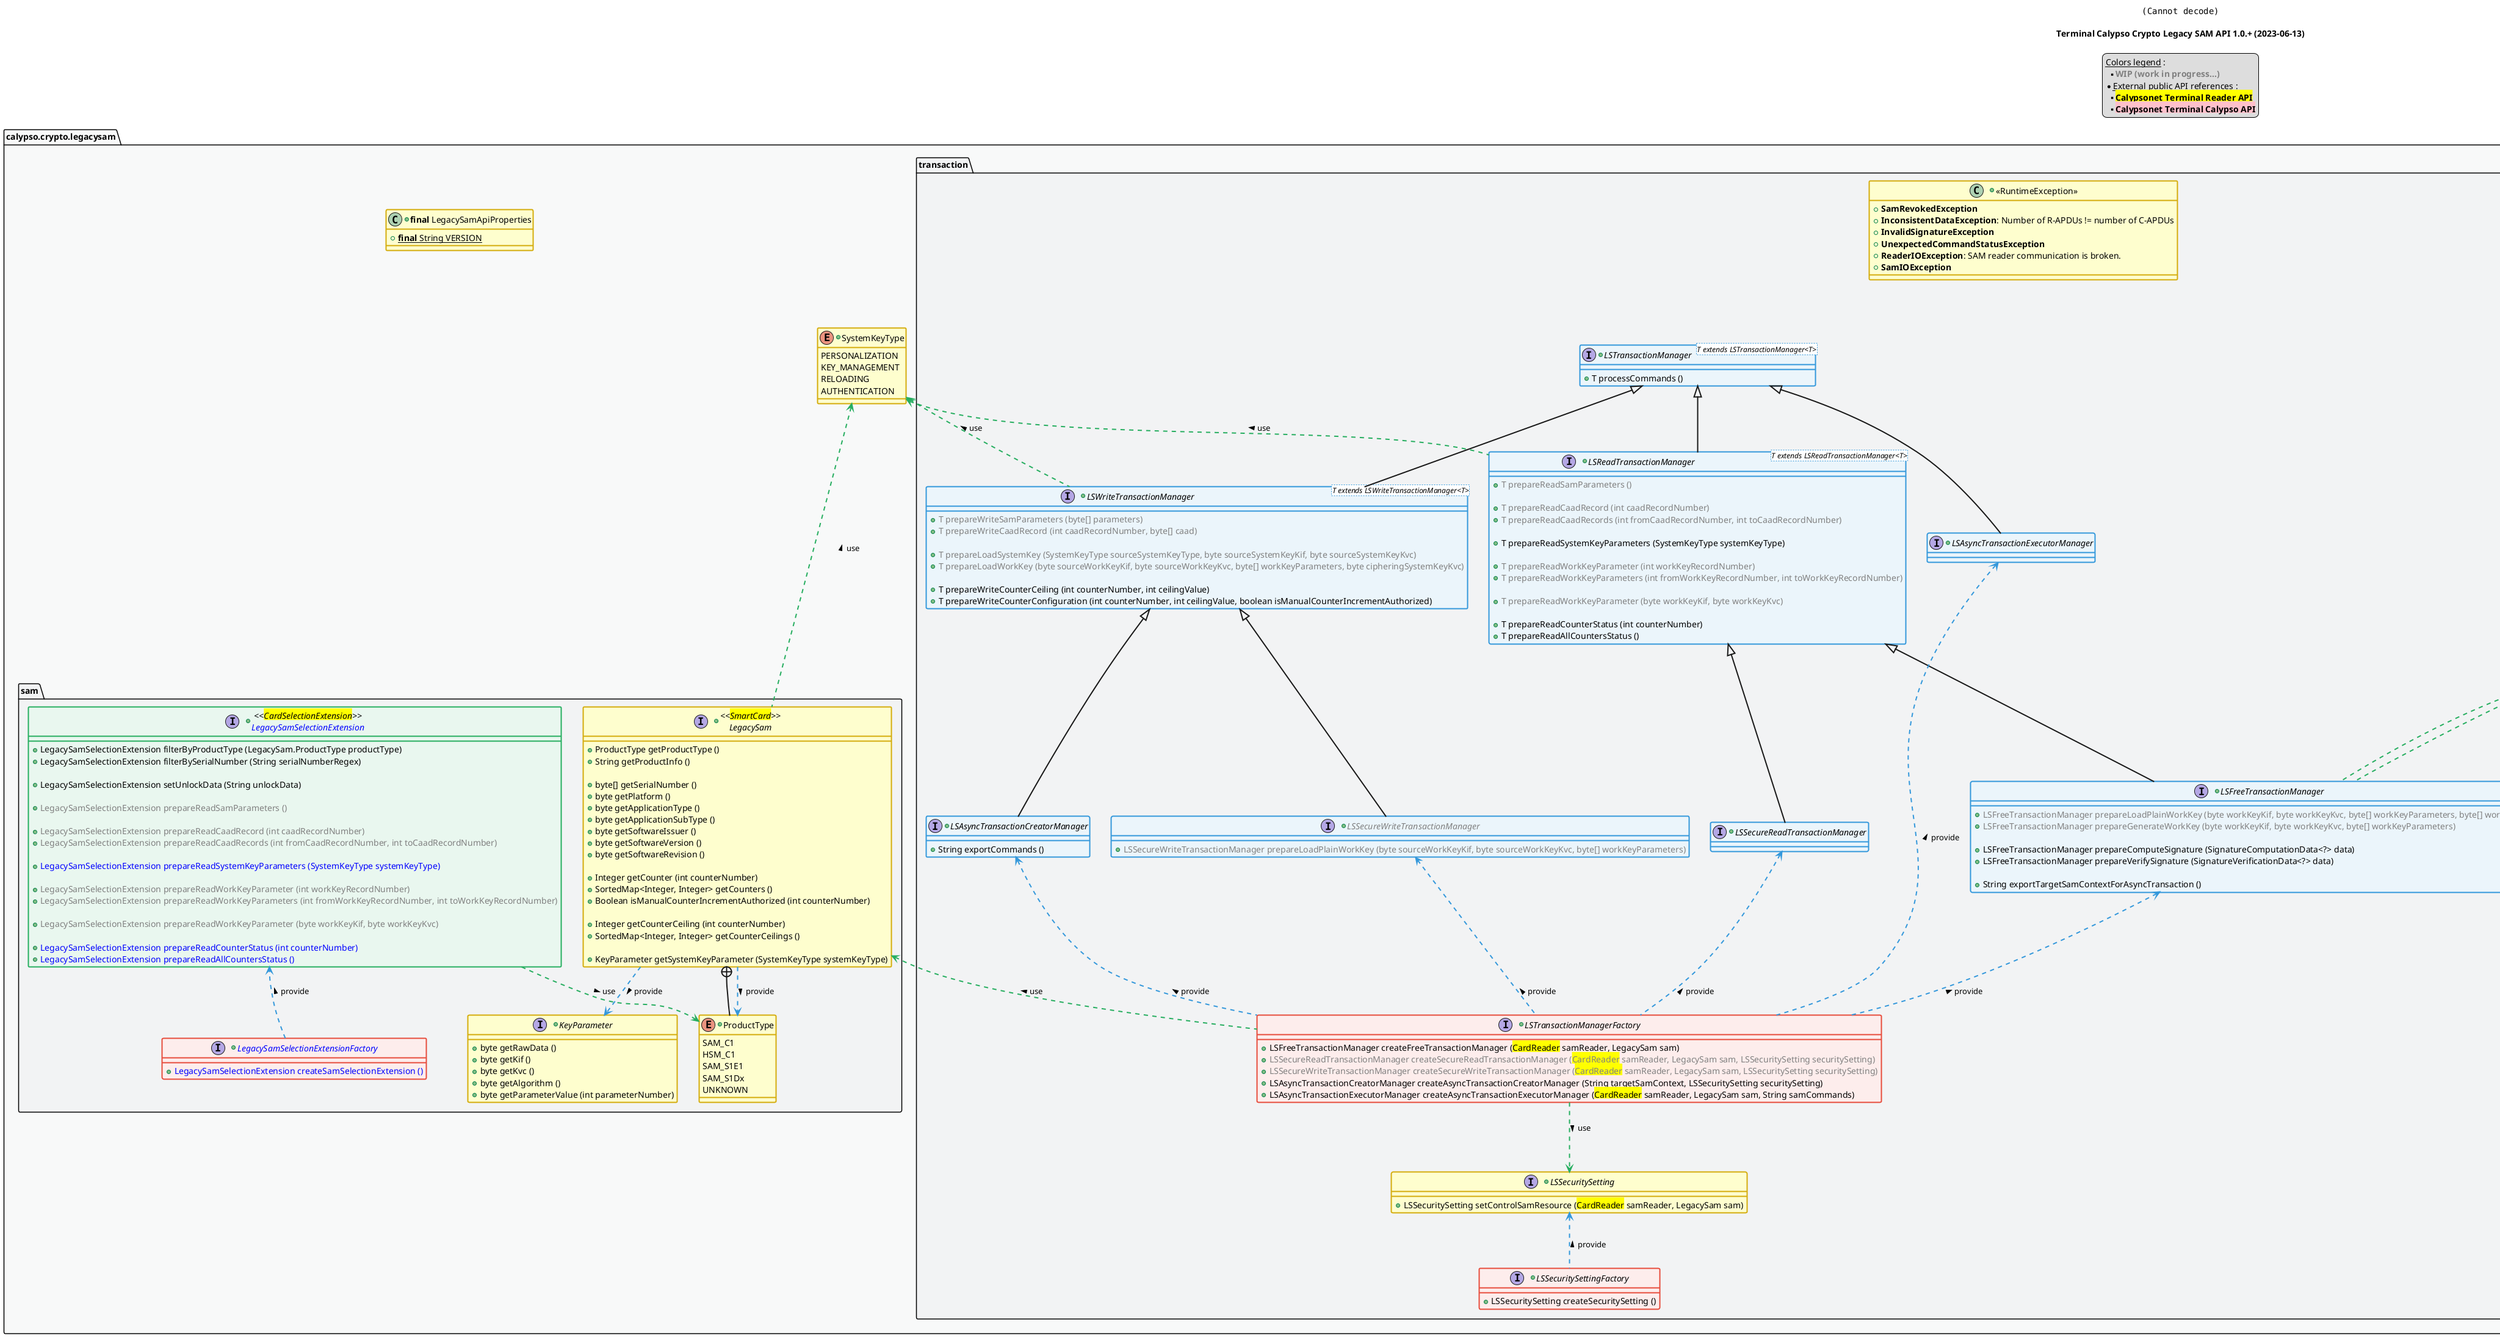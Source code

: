 @startuml
title
    <img:../assets/logo.png>

    Terminal Calypso Crypto Legacy SAM API 1.0.+ (2023-06-13)
end title

' == THEME ==

'Couleurs issues de : https://htmlcolorcodes.com/fr/tableau-de-couleur/tableau-de-couleur-design-plat/
!define C_GREY1 F8F9F9
!define C_GREY2 F2F3F4
!define C_GREY3 E5E7E9
!define C_GREY4 D7DBDD
!define C_GREY5 CACFD2
!define C_GREY6 BDC3C7
!define C_LINK 3498DB
!define C_USE 27AE60

' -- Styles that don't work with new version of plantuml --
skinparam stereotypeABorderColor #A9DCDF
skinparam stereotypeIBorderColor #B4A7E5
skinparam stereotypeCBorderColor #ADD1B2
skinparam stereotypeEBorderColor #EB93DF
' -- END --

skinparam ClassBorderThickness 2
skinparam ArrowThickness 2

' Yellow
skinparam ClassBackgroundColor #FEFECE
skinparam ClassBorderColor #D4AC0D
' Red
skinparam ClassBackgroundColor<<red>> #FDEDEC
skinparam ClassBorderColor<<red>> #E74C3C
hide <<red>> stereotype
' Purple
skinparam ClassBackgroundColor<<purple>> #F4ECF7
skinparam ClassBorderColor<<purple>> #8E44AD
hide <<purple>> stereotype
' blue
skinparam ClassBackgroundColor<<blue>> #EBF5FB
skinparam ClassBorderColor<<blue>> #3498DB
hide <<blue>> stereotype
' Green
skinparam ClassBackgroundColor<<green>> #E9F7EF
skinparam ClassBorderColor<<green>> #27AE60
hide <<green>> stereotype
' Grey
skinparam ClassBackgroundColor<<grey>> #EAECEE
skinparam ClassBorderColor<<grey>> #2C3E50
hide <<grey>> stereotype

' == CONTENT ==

legend top
    __Colors legend__ :
    ** <color:grey>**WIP (work in progress...)**</color>
    * __External public API references__ :
    ** <back:yellow>**Calypsonet Terminal Reader API**</back>
    ** <back:pink>**Calypsonet Terminal Calypso API**</back>
end legend

package "calypso.crypto.legacysam" as legacysam {

+class "**final** LegacySamApiProperties" as ApiProperties {
    +{static} **final** String VERSION
}
package "transaction" as transaction {
    +interface LSTransactionManagerFactory {
        +LSFreeTransactionManager createFreeTransactionManager (<back:yellow>CardReader</back> samReader, LegacySam sam)
        +<color:grey>LSSecureReadTransactionManager createSecureReadTransactionManager (<back:yellow>CardReader</back> samReader, LegacySam sam, LSSecuritySetting securitySetting)
        +<color:grey>LSSecureWriteTransactionManager createSecureWriteTransactionManager (<back:yellow>CardReader</back> samReader, LegacySam sam, LSSecuritySetting securitySetting)
        +LSAsyncTransactionCreatorManager createAsyncTransactionCreatorManager (String targetSamContext, LSSecuritySetting securitySetting)
        +LSAsyncTransactionExecutorManager createAsyncTransactionExecutorManager (<back:yellow>CardReader</back> samReader, LegacySam sam, String samCommands)
    }
    +interface LSTransactionManager<T extends LSTransactionManager<T>> {
        +T processCommands ()
    }
    +interface LSReadTransactionManager<T extends LSReadTransactionManager<T>> extends LSTransactionManager {
        +<color:grey>T prepareReadSamParameters ()

        +<color:grey>T prepareReadCaadRecord (int caadRecordNumber)
        +<color:grey>T prepareReadCaadRecords (int fromCaadRecordNumber, int toCaadRecordNumber)

        +T prepareReadSystemKeyParameters (SystemKeyType systemKeyType)

        +<color:grey>T prepareReadWorkKeyParameter (int workKeyRecordNumber)
        +<color:grey>T prepareReadWorkKeyParameters (int fromWorkKeyRecordNumber, int toWorkKeyRecordNumber)

        +<color:grey>T prepareReadWorkKeyParameter (byte workKeyKif, byte workKeyKvc)

        +T prepareReadCounterStatus (int counterNumber)
        +T prepareReadAllCountersStatus ()
    }
    +interface LSWriteTransactionManager<T extends LSWriteTransactionManager<T>> extends LSTransactionManager {
        +<color:grey>T prepareWriteSamParameters (byte[] parameters)
        +<color:grey>T prepareWriteCaadRecord (int caadRecordNumber, byte[] caad)

        +<color:grey>T prepareLoadSystemKey (SystemKeyType sourceSystemKeyType, byte sourceSystemKeyKif, byte sourceSystemKeyKvc)
        +<color:grey>T prepareLoadWorkKey (byte sourceWorkKeyKif, byte sourceWorkKeyKvc, byte[] workKeyParameters, byte cipheringSystemKeyKvc)

        +T prepareWriteCounterCeiling (int counterNumber, int ceilingValue)
        +T prepareWriteCounterConfiguration (int counterNumber, int ceilingValue, boolean isManualCounterIncrementAuthorized)
    }
    together {
        +interface LSSecureReadTransactionManager extends LSReadTransactionManager {
        }
        +interface LSFreeTransactionManager extends LSReadTransactionManager {
            +<color:grey>LSFreeTransactionManager prepareLoadPlainWorkKey (byte workKeyKif, byte workKeyKvc, byte[] workKeyParameters, byte[] workKeyValue)
            +<color:grey>LSFreeTransactionManager prepareGenerateWorkKey (byte workKeyKif, byte workKeyKvc, byte[] workKeyParameters)

            +LSFreeTransactionManager prepareComputeSignature (SignatureComputationData<?> data)
            +LSFreeTransactionManager prepareVerifySignature (SignatureVerificationData<?> data)

            +String exportTargetSamContextForAsyncTransaction ()
        }
        +interface "<color:grey>LSSecureWriteTransactionManager" as LSSecureWriteTransactionManager extends LSWriteTransactionManager {
            +<color:grey>LSSecureWriteTransactionManager prepareLoadPlainWorkKey (byte sourceWorkKeyKif, byte sourceWorkKeyKvc, byte[] workKeyParameters)
        }
        +interface LSAsyncTransactionExecutorManager extends LSTransactionManager {
        }
        +interface LSAsyncTransactionCreatorManager extends LSWriteTransactionManager {
            +String exportCommands ()
        }
    }
    +interface LSSecuritySettingFactory {
        +LSSecuritySetting createSecuritySetting ()
    }
    +interface LSSecuritySetting {
        +LSSecuritySetting setControlSamResource (<back:yellow>CardReader</back> samReader, LegacySam sam)
    }
    together {
        +interface "<color:blue>LSCardTransactionCryptoExtensionFactory" as LSCardTransactionCryptoExtensionFactory {
            +<color:blue>LSCardTransactionCryptoExtensionFactory createCardTransactionCryptoExtension ()
        }
        +interface "<<<back:pink>CCTransactionCryptoExtension</back>>>\n<color:blue>LSCardTransactionCryptoExtension" as LSCardTransactionCryptoExtension {
            +<color:blue>LSCardTransactionCryptoExtension prepareComputeSignature (SignatureComputationData<?> data)
            +<color:blue>LSCardTransactionCryptoExtension prepareVerifySignature (SignatureVerificationData<?> data)
        }
    }
    together {
        +interface "<color:blue>SignatureComputationData" as SignatureComputationData<T extends SignatureComputationData<T>> {
            +T setData (byte[] data, byte kif, byte kvc)
            +T setSignatureSize (int size)
            +T setKeyDiversifier (byte[] diversifier)

            +byte[] getSignature ()
        }
        +interface BasicSignatureComputationData extends SignatureComputationData {
        }
        +interface TraceableSignatureComputationData extends SignatureComputationData {
            +TraceableSignatureComputationData withSamTraceabilityMode (int offset, boolean usePartialSamSerialNumber)
            +TraceableSignatureComputationData withoutBusyMode ()

            +byte[] getSignedData ()
        }
        +interface "<color:blue>SignatureVerificationData" as SignatureVerificationData<T extends SignatureVerificationData<T>> {
            +T setData (byte[] data, byte[] signature, byte kif, byte kvc)
            +T setKeyDiversifier (byte[] diversifier)

            +boolean isSignatureValid ()
        }
        +interface BasicSignatureVerificationData extends SignatureVerificationData {
        }
        +interface TraceableSignatureVerificationData extends SignatureVerificationData {
            +TraceableSignatureVerificationData withSamTraceabilityMode (int offset, boolean isPartialSamSerialNumber, LSRevocationServiceSpi samRevocationService)
            +TraceableSignatureVerificationData withoutBusyMode ()
        }
        +interface LSCommandDataFactory {
            +BasicSignatureComputationData createBasicSignatureComputationData ()
            +TraceableSignatureComputationData createTraceableSignatureComputationData ()
            +BasicSignatureVerificationData createBasicSignatureVerificationData ()
            +TraceableSignatureVerificationData createTraceableSignatureVerificationData ()
        }
    }
    ' Exceptions
    +class "<<RuntimeException>>" as RuntimeException {
        +**SamRevokedException**
        +**InconsistentDataException**: Number of R-APDUs != number of C-APDUs
        +**InvalidSignatureException**
        +**UnexpectedCommandStatusException**
        +**ReaderIOException**: SAM reader communication is broken.
        +**SamIOException**
    }
}
+enum SystemKeyType {
    PERSONALIZATION
    KEY_MANAGEMENT
    RELOADING
    AUTHENTICATION
}
package "sam" as sam {
    +interface "<color:blue>LegacySamSelectionExtensionFactory" as LegacySamSelectionExtensionFactory {
        +<color:blue>LegacySamSelectionExtension createSamSelectionExtension ()
    }
    +interface "<<<back:yellow>CardSelectionExtension</back>>>\n<color:blue>LegacySamSelectionExtension" as LegacySamSelectionExtension {
        +LegacySamSelectionExtension filterByProductType (LegacySam.ProductType productType)
        +LegacySamSelectionExtension filterBySerialNumber (String serialNumberRegex)

        +LegacySamSelectionExtension setUnlockData (String unlockData)

        +<color:grey>LegacySamSelectionExtension prepareReadSamParameters ()

        +<color:grey>LegacySamSelectionExtension prepareReadCaadRecord (int caadRecordNumber)
        +<color:grey>LegacySamSelectionExtension prepareReadCaadRecords (int fromCaadRecordNumber, int toCaadRecordNumber)

        +<color:blue>LegacySamSelectionExtension prepareReadSystemKeyParameters (SystemKeyType systemKeyType)

        +<color:grey>LegacySamSelectionExtension prepareReadWorkKeyParameter (int workKeyRecordNumber)
        +<color:grey>LegacySamSelectionExtension prepareReadWorkKeyParameters (int fromWorkKeyRecordNumber, int toWorkKeyRecordNumber)

        +<color:grey>LegacySamSelectionExtension prepareReadWorkKeyParameter (byte workKeyKif, byte workKeyKvc)

        +<color:blue>LegacySamSelectionExtension prepareReadCounterStatus (int counterNumber)
        +<color:blue>LegacySamSelectionExtension prepareReadAllCountersStatus ()
    }
    +interface "<<<back:yellow>SmartCard</back>>>\nLegacySam" as LegacySam {
        +ProductType getProductType ()
        +String getProductInfo ()

        +byte[] getSerialNumber ()
        +byte getPlatform ()
        +byte getApplicationType ()
        +byte getApplicationSubType ()
        +byte getSoftwareIssuer ()
        +byte getSoftwareVersion ()
        +byte getSoftwareRevision ()

        +Integer getCounter (int counterNumber)
        +SortedMap<Integer, Integer> getCounters ()
        +Boolean isManualCounterIncrementAuthorized (int counterNumber)

        +Integer getCounterCeiling (int counterNumber)
        +SortedMap<Integer, Integer> getCounterCeilings ()

        +KeyParameter getSystemKeyParameter (SystemKeyType systemKeyType)
    }
    +interface KeyParameter {
        +byte getRawData ()
        +byte getKif ()
        +byte getKvc ()
        +byte getAlgorithm ()
        +byte getParameterValue (int parameterNumber)
    }
    +enum "ProductType" as SamProductType {
        SAM_C1
        HSM_C1
        SAM_S1E1
        SAM_S1Dx
        UNKNOWN
    }
}
package "spi" as spi {
    +interface LSRevocationServiceSpi {
        +boolean isSamRevoked (byte[] serialNumber)
        +boolean isSamRevoked (byte[] serialNumber, int counterValue)
    }
}

}

' Associations

LSTransactionManagerFactory .up.> LSSecureReadTransactionManager #C_LINK : provide >
LSTransactionManagerFactory .up.> LSFreeTransactionManager #C_LINK : provide >
LSTransactionManagerFactory .up.> LSSecureWriteTransactionManager #C_LINK : provide >
LSTransactionManagerFactory .up.> LSAsyncTransactionCreatorManager #C_LINK : provide >
LSTransactionManagerFactory .up.> LSAsyncTransactionExecutorManager #C_LINK : provide >
LSTransactionManagerFactory .up.> LegacySam #C_USE : use >
LSTransactionManagerFactory ..> LSSecuritySetting #C_USE : use >

LSCommandDataFactory .up.> BasicSignatureComputationData #C_LINK : provide >
LSCommandDataFactory .up.> TraceableSignatureComputationData #C_LINK : provide >
LSCommandDataFactory .up.> BasicSignatureVerificationData #C_LINK : provide >
LSCommandDataFactory .up.> TraceableSignatureVerificationData #C_LINK : provide >

TraceableSignatureVerificationData ..> LSRevocationServiceSpi #C_USE : use >

LSSecuritySettingFactory .up.> LSSecuritySetting #C_LINK : provide >

LSFreeTransactionManager .up.> SignatureComputationData #C_USE : use >
LSFreeTransactionManager .up.> SignatureVerificationData #C_USE : use >

LSReadTransactionManager .up.> SystemKeyType #C_USE : use >

LSWriteTransactionManager .up.> SystemKeyType #C_USE : use >

LSCardTransactionCryptoExtensionFactory ..> LSCardTransactionCryptoExtension #C_LINK : provide >

LSCardTransactionCryptoExtension ..> SignatureComputationData #C_USE : use >
LSCardTransactionCryptoExtension ..> SignatureVerificationData #C_USE : use >

LegacySamSelectionExtensionFactory ..> LegacySamSelectionExtension #C_LINK : provide >

LegacySamSelectionExtension ..> SamProductType #C_USE : use >

LegacySam +-- SamProductType
LegacySam ..> SamProductType #C_LINK : provide >
LegacySam ..> KeyParameter #C_LINK : provide >
LegacySam .up.> SystemKeyType #C_USE : use >


' == LAYOUT ==

' SystemKeyType .[hidden]. LegacySamSelectionFactory
LegacySamSelectionExtension .[hidden]. LegacySamSelectionExtensionFactory
LSCommandDataFactory .[hidden]. LSRevocationServiceSpi

' == STYLE ==

package legacysam #C_GREY1 {}
package legacysam.spi #C_GREY2 {}
package legacysam.sam #C_GREY2 {}
package legacysam.transaction #C_GREY2 {}

interface legacysam.transaction.LSTransactionManager <<blue>>
interface legacysam.transaction.LSFreeTransactionManager <<blue>>
interface legacysam.transaction.LSReadTransactionManager <<blue>>
interface legacysam.transaction.LSWriteTransactionManager <<blue>>
interface legacysam.transaction.LSSecureReadTransactionManager <<blue>>
interface legacysam.transaction.LSSecureWriteTransactionManager <<blue>>
interface legacysam.transaction.LSAsyncTransactionCreatorManager <<blue>>
interface legacysam.transaction.LSAsyncTransactionExecutorManager <<blue>>

interface legacysam.sam.LegacySamSelectionExtensionFactory <<red>>
interface legacysam.transaction.LSTransactionManagerFactory <<red>>
interface legacysam.transaction.LSCardTransactionCryptoExtensionFactory <<red>>
interface legacysam.transaction.LSCommandDataFactory <<red>>
interface legacysam.transaction.LSSecuritySettingFactory <<red>>

interface legacysam.transaction.LSCardTransactionCryptoExtension <<green>>

interface legacysam.sam.LegacySamSelectionExtension <<green>>

@enduml